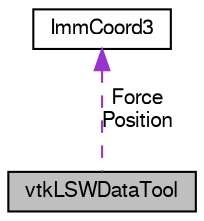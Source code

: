 digraph G
{
  bgcolor="transparent";
  edge [fontname="FreeSans",fontsize="10",labelfontname="FreeSans",labelfontsize="10"];
  node [fontname="FreeSans",fontsize="10",shape=record];
  Node1 [label="vtkLSWDataTool",height=0.2,width=0.4,color="black", fillcolor="grey75", style="filled" fontcolor="black"];
  Node2 -> Node1 [dir=back,color="darkorchid3",fontsize="10",style="dashed",label="Force\nPosition",fontname="FreeSans"];
  Node2 [label="ImmCoord3",height=0.2,width=0.4,color="black",URL="$structImmCoord3.html"];
}
